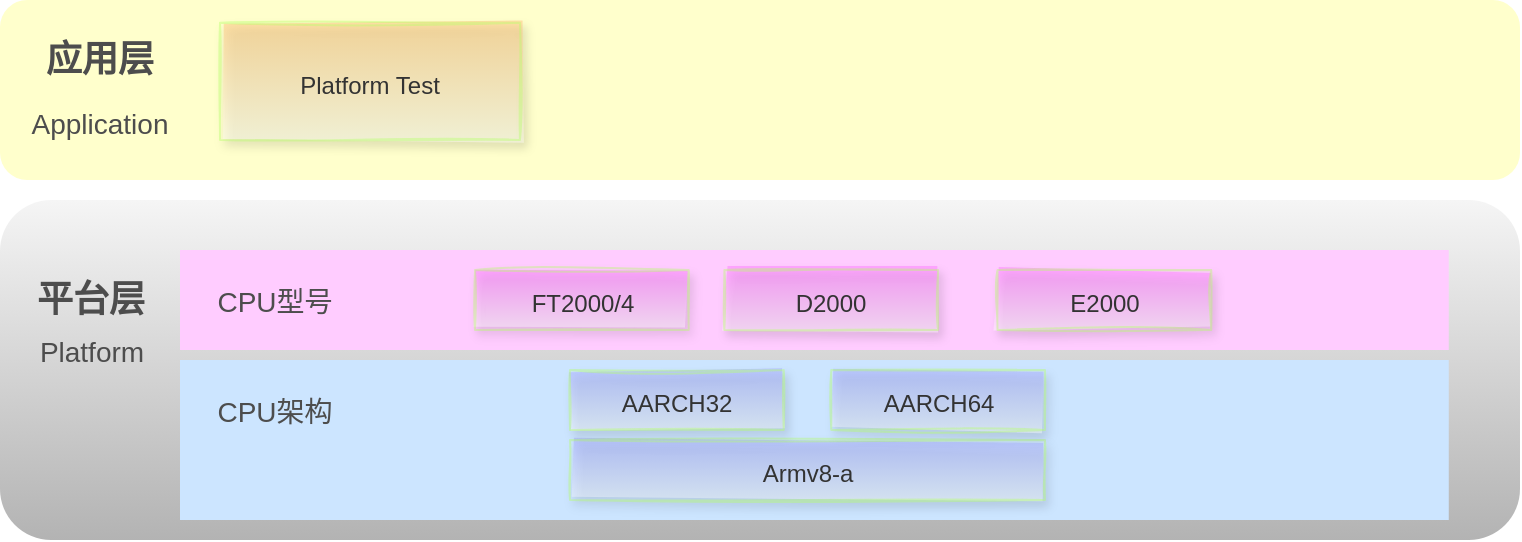 <mxfile scale="1.5" border="0" disableSvgWarning="true">
    <diagram id="BiUoWOzJMBxxvGTYzvqh" name="第 1 页">
        <mxGraphModel dx="943" dy="674" grid="1" gridSize="10" guides="1" tooltips="1" connect="1" arrows="1" fold="1" page="1" pageScale="1" pageWidth="827" pageHeight="1169" background="none" math="0" shadow="0">
            <root>
                <mxCell id="0"/>
                <mxCell id="1" parent="0"/>
                <mxCell id="2" value="" style="rounded=1;whiteSpace=wrap;html=1;labelBorderColor=#000000;fillColor=#FFFFCC;strokeColor=none;" parent="1" vertex="1">
                    <mxGeometry x="40" y="360" width="760" height="90" as="geometry"/>
                </mxCell>
                <mxCell id="3" value="&lt;font color=&quot;#4d4d4d&quot; style=&quot;font-size: 18px;&quot;&gt;应用层&lt;/font&gt;" style="text;html=1;align=center;verticalAlign=middle;whiteSpace=wrap;rounded=0;fontSize=18;fontStyle=1" parent="1" vertex="1">
                    <mxGeometry x="60" y="370" width="60" height="40" as="geometry"/>
                </mxCell>
                <mxCell id="38" value="" style="group" parent="1" vertex="1" connectable="0">
                    <mxGeometry x="40" y="460" width="760" height="170" as="geometry"/>
                </mxCell>
                <mxCell id="11" value="" style="rounded=1;whiteSpace=wrap;html=1;fillColor=#f5f5f5;labelBorderColor=#000000;gradientColor=#b3b3b3;strokeColor=none;" parent="38" vertex="1">
                    <mxGeometry width="760" height="170" as="geometry"/>
                </mxCell>
                <mxCell id="12" value="&lt;font color=&quot;#4d4d4d&quot; style=&quot;font-size: 18px&quot;&gt;平台层&lt;/font&gt;" style="text;html=1;align=center;verticalAlign=middle;whiteSpace=wrap;rounded=0;fontSize=18;fontStyle=1" parent="38" vertex="1">
                    <mxGeometry x="10" y="30" width="71.25" height="40" as="geometry"/>
                </mxCell>
                <mxCell id="21" value="" style="rounded=0;whiteSpace=wrap;html=1;fontSize=18;strokeColor=none;fillColor=#FFCCFF;" parent="38" vertex="1">
                    <mxGeometry x="90" y="25" width="634.38" height="50" as="geometry"/>
                </mxCell>
                <mxCell id="22" value="" style="rounded=0;whiteSpace=wrap;html=1;fontSize=18;strokeColor=none;fillColor=#CCE5FF;" parent="38" vertex="1">
                    <mxGeometry x="90" y="80" width="634.38" height="80" as="geometry"/>
                </mxCell>
                <mxCell id="23" value="&lt;font color=&quot;#4d4d4d&quot; style=&quot;font-weight: normal ; font-size: 14px&quot;&gt;CPU型号&lt;/font&gt;" style="text;html=1;align=center;verticalAlign=middle;whiteSpace=wrap;rounded=0;fontSize=18;fontStyle=1" parent="38" vertex="1">
                    <mxGeometry x="90" y="30" width="95" height="40" as="geometry"/>
                </mxCell>
                <mxCell id="24" value="&lt;font color=&quot;#4d4d4d&quot; style=&quot;font-weight: normal ; font-size: 14px&quot;&gt;CPU架构&lt;/font&gt;" style="text;html=1;align=center;verticalAlign=middle;whiteSpace=wrap;rounded=0;fontSize=18;fontStyle=1" parent="38" vertex="1">
                    <mxGeometry x="90" y="85" width="95" height="40" as="geometry"/>
                </mxCell>
                <mxCell id="30" value="&lt;font color=&quot;#333333&quot; style=&quot;font-size: 12px&quot;&gt;Armv8-a&lt;/font&gt;" style="rounded=0;whiteSpace=wrap;html=1;fontSize=18;strokeColor=#B3FF66;shadow=1;sketch=1;opacity=40;gradientColor=#ffffff;gradientDirection=south;fillStyle=auto;fillColor=#9999FF;" parent="38" vertex="1">
                    <mxGeometry x="285" y="120" width="237.5" height="30" as="geometry"/>
                </mxCell>
                <mxCell id="31" value="&lt;font color=&quot;#333333&quot; style=&quot;font-size: 12px&quot;&gt;AARCH32&lt;/font&gt;" style="rounded=0;whiteSpace=wrap;html=1;fontSize=18;strokeColor=#B3FF66;shadow=1;sketch=1;opacity=40;gradientColor=#ffffff;gradientDirection=south;fillStyle=auto;fillColor=#9999FF;" parent="38" vertex="1">
                    <mxGeometry x="285" y="85" width="106.875" height="30" as="geometry"/>
                </mxCell>
                <mxCell id="32" value="&lt;font color=&quot;#333333&quot; style=&quot;font-size: 12px&quot;&gt;AARCH64&lt;/font&gt;" style="rounded=0;whiteSpace=wrap;html=1;fontSize=18;strokeColor=#B3FF66;shadow=1;sketch=1;opacity=40;gradientColor=#ffffff;gradientDirection=south;fillStyle=auto;fillColor=#9999FF;" parent="38" vertex="1">
                    <mxGeometry x="415.625" y="85" width="106.875" height="30" as="geometry"/>
                </mxCell>
                <mxCell id="34" value="&lt;font color=&quot;#333333&quot; style=&quot;font-size: 12px&quot;&gt;FT2000/4&lt;/font&gt;" style="rounded=0;whiteSpace=wrap;html=1;fontSize=18;strokeColor=#B3FF66;shadow=1;sketch=1;opacity=40;gradientColor=#ffffff;gradientDirection=south;fillStyle=auto;fillColor=#FF66FF;" parent="38" vertex="1">
                    <mxGeometry x="237.5" y="35" width="106.875" height="30" as="geometry"/>
                </mxCell>
                <mxCell id="35" value="&lt;font color=&quot;#333333&quot; style=&quot;font-size: 12px&quot;&gt;D2000&lt;/font&gt;" style="rounded=0;whiteSpace=wrap;html=1;fontSize=18;strokeColor=#B3FF66;shadow=1;sketch=1;opacity=40;gradientColor=#ffffff;gradientDirection=south;fillStyle=auto;fillColor=#FF66FF;" parent="38" vertex="1">
                    <mxGeometry x="362.188" y="35" width="106.875" height="30" as="geometry"/>
                </mxCell>
                <mxCell id="37" value="&lt;font color=&quot;#333333&quot; style=&quot;font-size: 12px&quot;&gt;E2000&lt;/font&gt;" style="rounded=0;whiteSpace=wrap;html=1;fontSize=18;strokeColor=#B3FF66;shadow=1;sketch=1;opacity=40;gradientColor=#ffffff;gradientDirection=south;fillStyle=auto;fillColor=#FF66FF;" parent="38" vertex="1">
                    <mxGeometry x="498.75" y="35" width="106.875" height="30" as="geometry"/>
                </mxCell>
                <mxCell id="146" value="&lt;font color=&quot;#4d4d4d&quot;&gt;&lt;span style=&quot;font-size: 14px&quot;&gt;Platform&lt;/span&gt;&lt;/font&gt;" style="text;html=1;strokeColor=none;fillColor=none;align=center;verticalAlign=middle;whiteSpace=wrap;rounded=0;shadow=1;sketch=1;fontSize=18;opacity=40;" parent="38" vertex="1">
                    <mxGeometry x="25.63" y="65" width="40" height="20" as="geometry"/>
                </mxCell>
                <mxCell id="132" value="&lt;font color=&quot;#333333&quot; style=&quot;font-size: 12px&quot;&gt;Platform Test&lt;/font&gt;" style="rounded=0;whiteSpace=wrap;html=1;fontSize=18;strokeColor=#B3FF66;shadow=1;sketch=1;opacity=40;gradientColor=#ffffff;gradientDirection=south;fillStyle=auto;fillColor=#FFB366;" parent="1" vertex="1">
                    <mxGeometry x="150" y="371.33" width="150" height="58.67" as="geometry"/>
                </mxCell>
                <mxCell id="142" value="&lt;font color=&quot;#4d4d4d&quot;&gt;&lt;span style=&quot;font-size: 14px&quot;&gt;Application&lt;/span&gt;&lt;/font&gt;" style="text;html=1;strokeColor=none;fillColor=none;align=center;verticalAlign=middle;whiteSpace=wrap;rounded=0;shadow=1;sketch=1;fontSize=18;opacity=40;" parent="1" vertex="1">
                    <mxGeometry x="70" y="411.33" width="40" height="20" as="geometry"/>
                </mxCell>
            </root>
        </mxGraphModel>
    </diagram>
</mxfile>